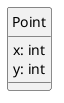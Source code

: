 @startuml
scale max 200 width
skinparam classAttributeIconSize 0
skinparam monochrome true
hide circle

class Point {
  x: int
  y: int
}
@enduml
